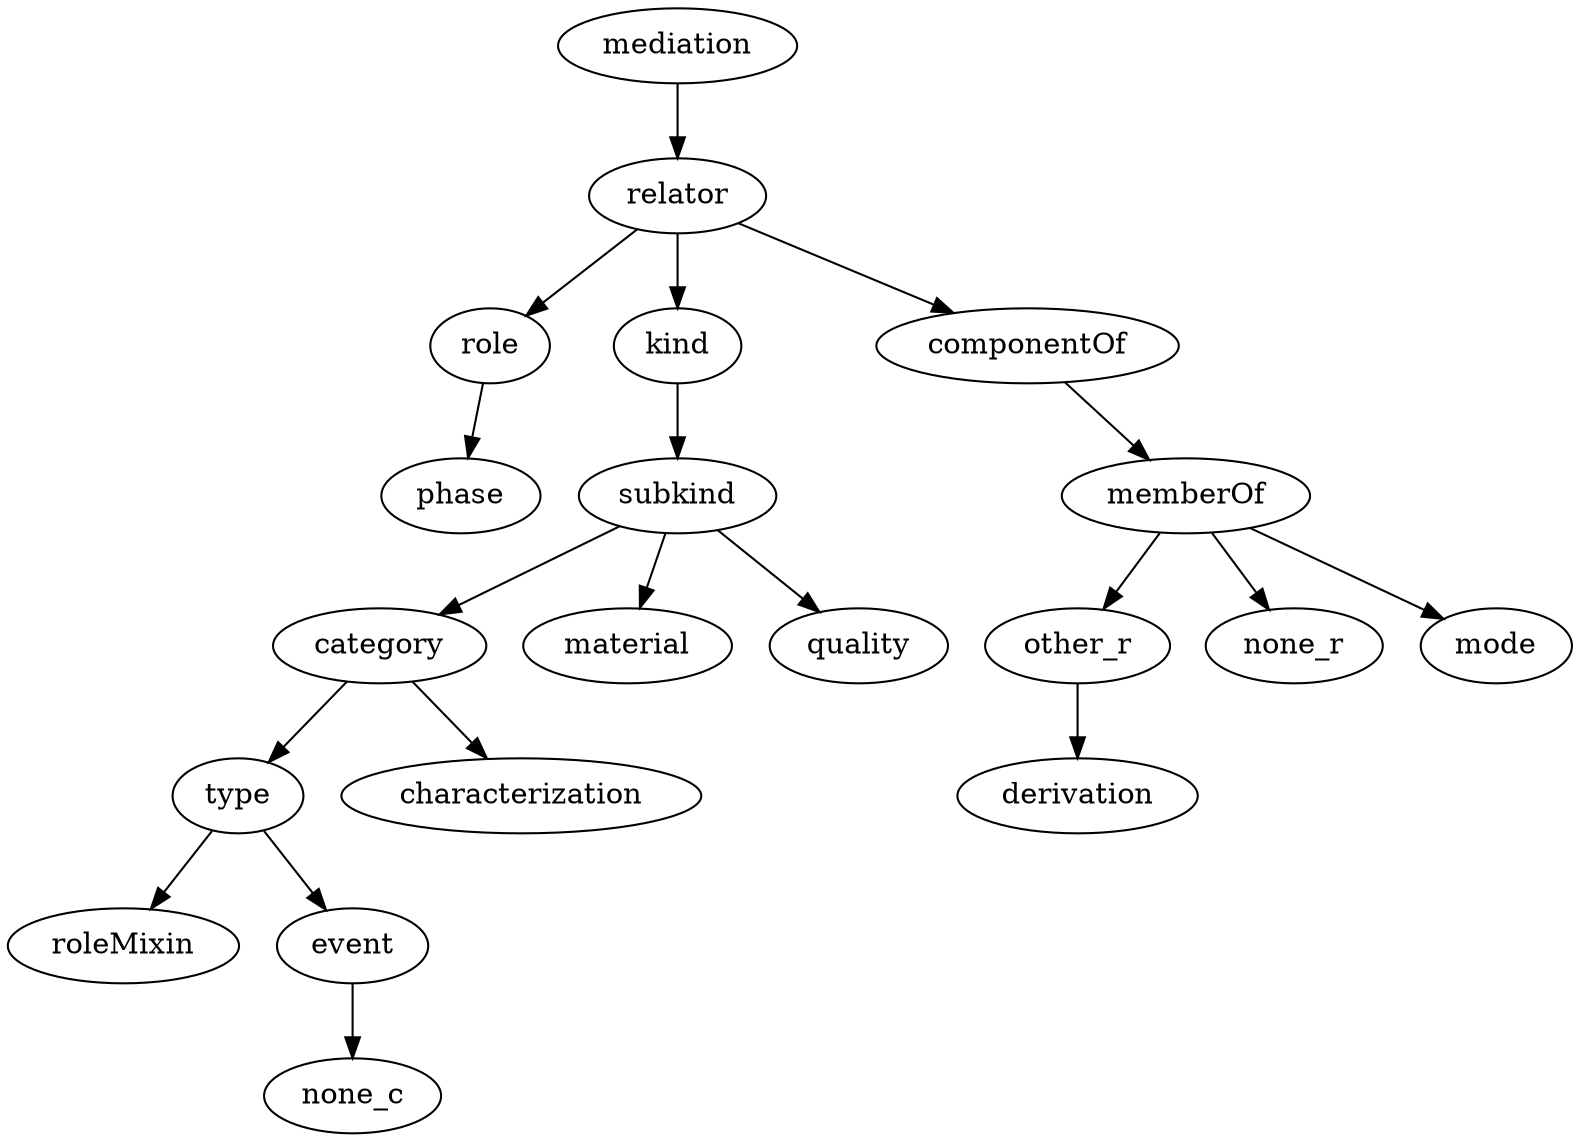 strict digraph  {
mediation;
relator;
role;
kind;
componentOf;
phase;
subkind;
category;
material;
quality;
memberOf;
other_r;
none_r;
mode;
derivation;
type;
characterization;
roleMixin;
event;
none_c;
mediation -> relator;
relator -> role;
relator -> kind;
relator -> componentOf;
role -> phase;
kind -> subkind;
componentOf -> memberOf;
subkind -> category;
subkind -> material;
subkind -> quality;
category -> type;
category -> characterization;
memberOf -> other_r;
memberOf -> none_r;
memberOf -> mode;
other_r -> derivation;
type -> roleMixin;
type -> event;
event -> none_c;
}
